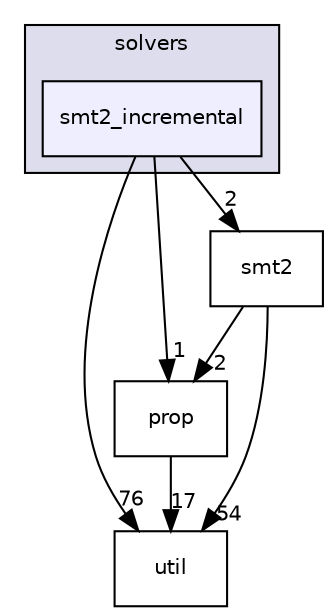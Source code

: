 digraph "/home/runner/work/cbmc-documentation/cbmc-documentation/src/solvers/smt2_incremental" {
  bgcolor=transparent;
  compound=true
  node [ fontsize="10", fontname="Helvetica"];
  edge [ labelfontsize="10", labelfontname="Helvetica"];
  subgraph clusterdir_19373f467389307dc54ab8a6e9e19559 {
    graph [ bgcolor="#ddddee", pencolor="black", label="solvers" fontname="Helvetica", fontsize="10", URL="dir_19373f467389307dc54ab8a6e9e19559.html"]
  dir_87ec3d57b8dc96609a95189b1ea15a24 [shape=box, label="smt2_incremental", style="filled", fillcolor="#eeeeff", pencolor="black", URL="dir_87ec3d57b8dc96609a95189b1ea15a24.html"];
  }
  dir_b7878ad5ecbf2506f4125b9d34c97e45 [shape=box label="util" URL="dir_b7878ad5ecbf2506f4125b9d34c97e45.html"];
  dir_f27efa9855da05acfb0caa0983180615 [shape=box label="prop" URL="dir_f27efa9855da05acfb0caa0983180615.html"];
  dir_d04af94a51ee9b3893e12d8dab362bda [shape=box label="smt2" URL="dir_d04af94a51ee9b3893e12d8dab362bda.html"];
  dir_f27efa9855da05acfb0caa0983180615->dir_b7878ad5ecbf2506f4125b9d34c97e45 [headlabel="17", labeldistance=1.5 headhref="dir_000055_000036.html"];
  dir_d04af94a51ee9b3893e12d8dab362bda->dir_b7878ad5ecbf2506f4125b9d34c97e45 [headlabel="54", labeldistance=1.5 headhref="dir_000059_000036.html"];
  dir_d04af94a51ee9b3893e12d8dab362bda->dir_f27efa9855da05acfb0caa0983180615 [headlabel="2", labeldistance=1.5 headhref="dir_000059_000055.html"];
  dir_87ec3d57b8dc96609a95189b1ea15a24->dir_b7878ad5ecbf2506f4125b9d34c97e45 [headlabel="76", labeldistance=1.5 headhref="dir_000035_000036.html"];
  dir_87ec3d57b8dc96609a95189b1ea15a24->dir_f27efa9855da05acfb0caa0983180615 [headlabel="1", labeldistance=1.5 headhref="dir_000035_000055.html"];
  dir_87ec3d57b8dc96609a95189b1ea15a24->dir_d04af94a51ee9b3893e12d8dab362bda [headlabel="2", labeldistance=1.5 headhref="dir_000035_000059.html"];
}
